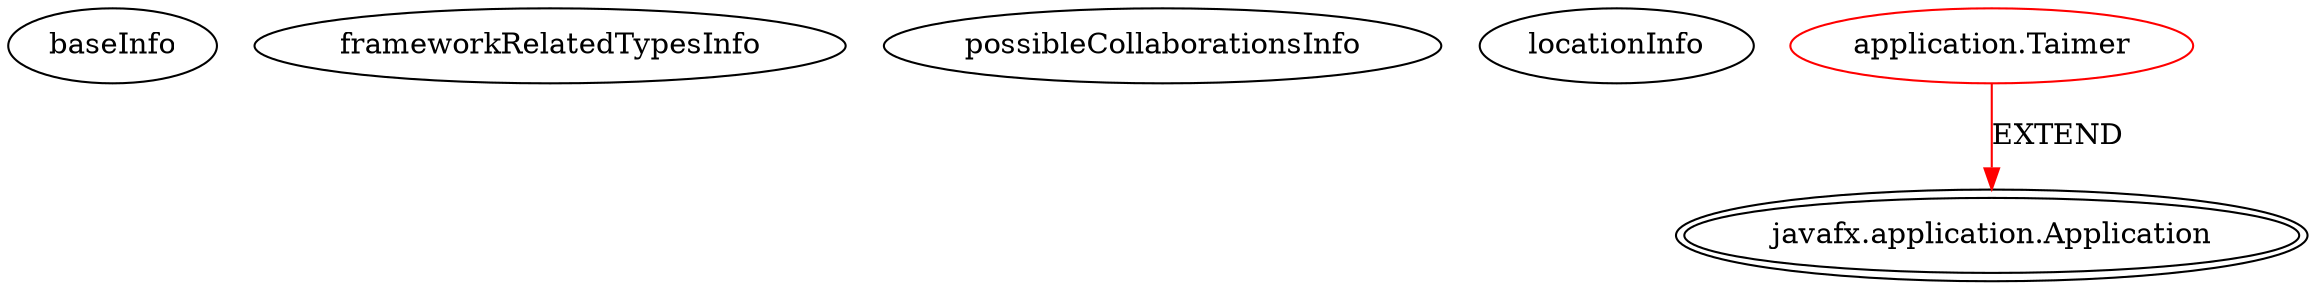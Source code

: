 digraph {
baseInfo[graphId=3509,category="extension_graph",isAnonymous=false,possibleRelation=false]
frameworkRelatedTypesInfo[0="javafx.application.Application"]
possibleCollaborationsInfo[]
locationInfo[projectName="m2rtt-Poomine",filePath="/m2rtt-Poomine/Poomine-master/src/application/Taimer.java",contextSignature="Taimer",graphId="3509"]
0[label="application.Taimer",vertexType="ROOT_CLIENT_CLASS_DECLARATION",isFrameworkType=false,color=red]
1[label="javafx.application.Application",vertexType="FRAMEWORK_CLASS_TYPE",isFrameworkType=true,peripheries=2]
0->1[label="EXTEND",color=red]
}
